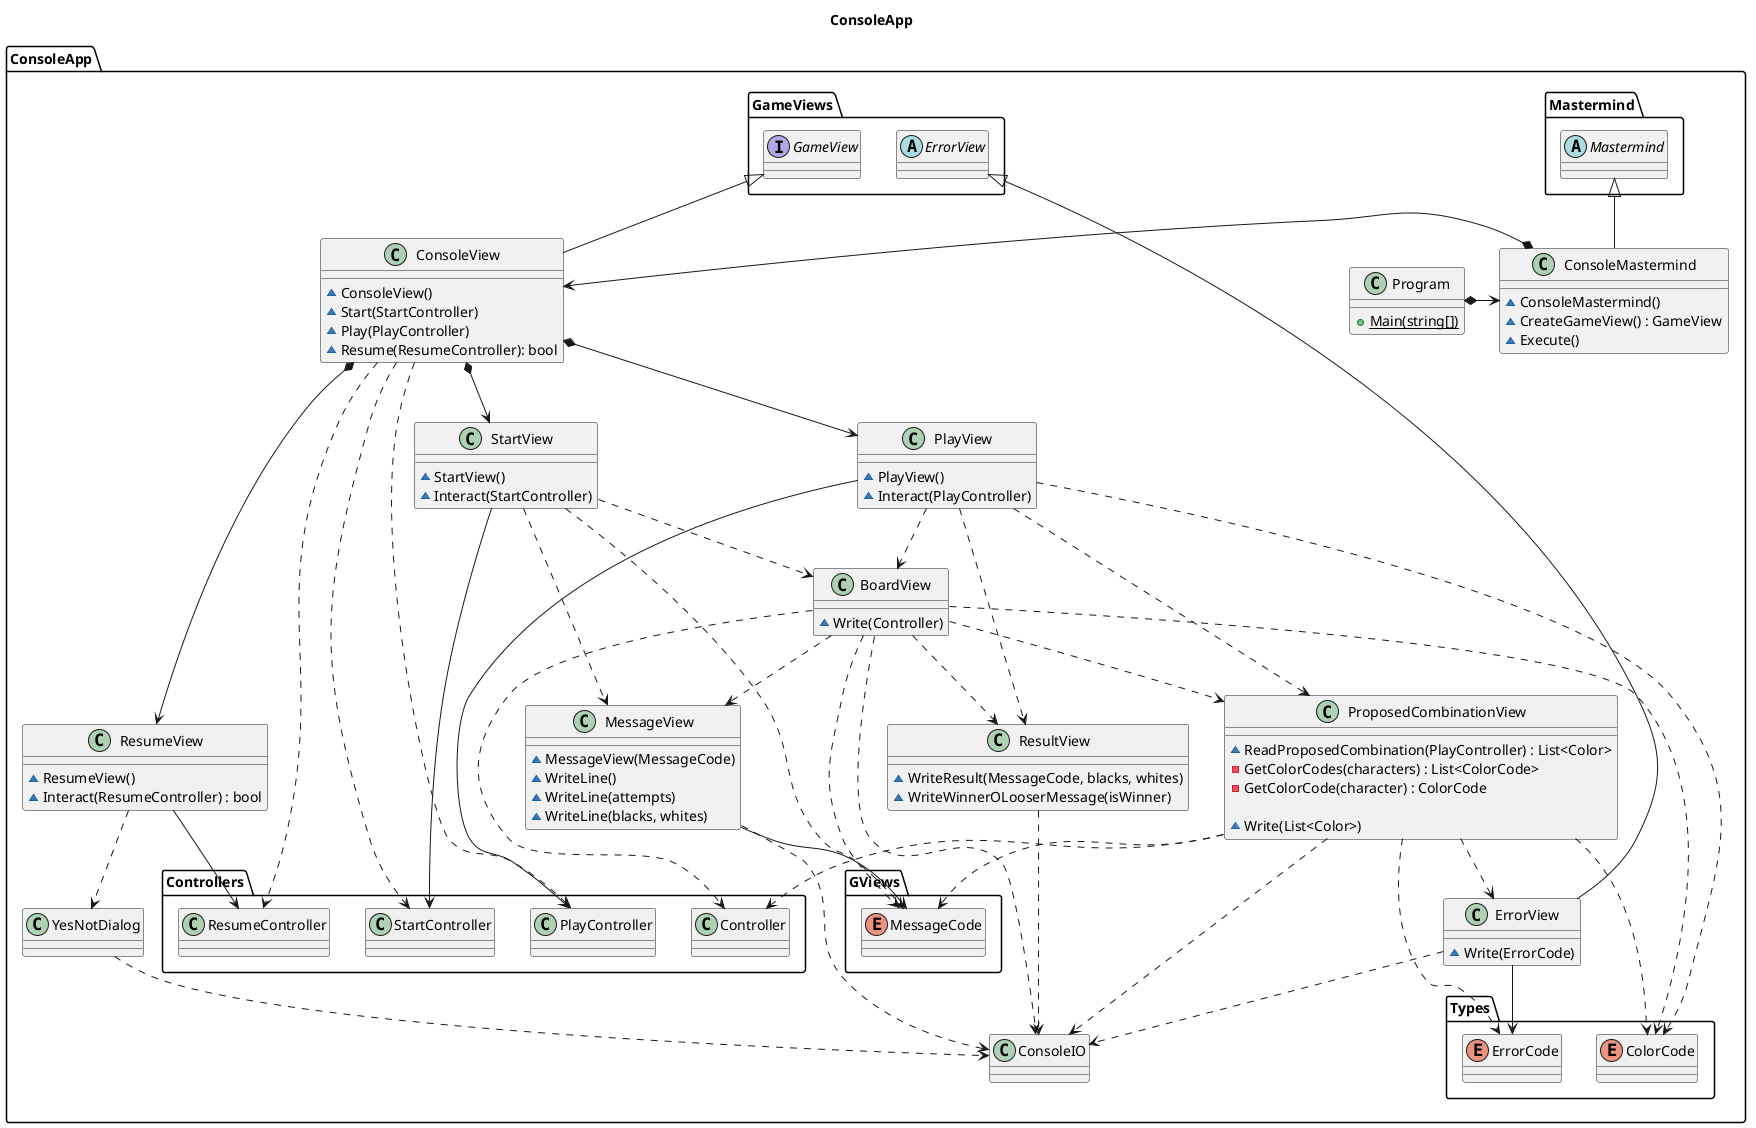 @startuml ConsoleApp
title ConsoleApp
namespace ConsoleApp{
    class Program{
        +{static} Main(string[])
    }
    Program *-right-> ConsoleMastermind

    class ConsoleMastermind{
        ~ConsoleMastermind()
        ~CreateGameView() : GameView
        ~Execute()
    }
    ConsoleMastermind -up-|> Mastermind.Mastermind
    ConsoleMastermind *-right-> ConsoleView

    class ConsoleView{
        ~ConsoleView()
        ~Start(StartController)
        ~Play(PlayController)
        ~Resume(ResumeController): bool
    }
    ConsoleView -up-|> GameViews.GameView
    ConsoleView *--> StartView
    ConsoleView *--> PlayView
    ConsoleView *--> ResumeView
    ConsoleView ...> Controllers.StartController
    ConsoleView ...> Controllers.PlayController
    ConsoleView ...> Controllers.ResumeController

    class StartView{
        ~StartView()
        ~Interact(StartController)
    }
    StartView --> Controllers.StartController
    StartView ..> MessageView
    StartView ..> GViews.MessageCode
    StartView ..> BoardView

    class MessageView{
        ~MessageView(MessageCode)
        ~WriteLine()
        ~WriteLine(attempts)
        ~WriteLine(blacks, whites)
    }
    MessageView --> GViews.MessageCode
    MessageView ..> ConsoleIO

    class BoardView{
        ~Write(Controller)
    }
    BoardView ..> Controllers.Controller
    BoardView ..> MessageView
    BoardView ..> GViews.MessageCode
    BoardView ..> ProposedCombinationView
    BoardView ..> Types.ColorCode
    BoardView ..> ResultView
    BoardView ..> ConsoleIO

    class ProposedCombinationView{
        ~ReadProposedCombination(PlayController) : List<Color>
        -GetColorCodes(characters) : List<ColorCode>
        -GetColorCode(character) : ColorCode
        
        ~Write(List<Color>)
    }
    ProposedCombinationView ..> Controllers.Controller
    ProposedCombinationView ..> GViews.MessageCode
    ProposedCombinationView ..> Types.ColorCode
    ProposedCombinationView ..> Types.ErrorCode    
    ProposedCombinationView ..> ErrorView
    ProposedCombinationView ..> ConsoleIO

    class ErrorView{
        ~Write(ErrorCode)
    }
    ErrorView -up-|> GameViews.ErrorView
    ErrorView --> Types.ErrorCode
    ErrorView ..> ConsoleIO

    class ResultView{
        ~WriteResult(MessageCode, blacks, whites)
        ~WriteWinnerOLooserMessage(isWinner)
    }
    ResultView ..> ConsoleIO

    class PlayView{
        ~PlayView()
        ~Interact(PlayController)
    }
    PlayView --> Controllers.PlayController
    PlayView ..> ProposedCombinationView
    PlayView ..> Types.ColorCode
    PlayView ..> BoardView
    PlayView ..> ResultView

    class ResumeView{
        ~ResumeView()
        ~Interact(ResumeController) : bool
    }
    ResumeView --> Controllers.ResumeController
    ResumeView ..> YesNotDialog

    YesNotDialog ..> ConsoleIO
    enum GViews.MessageCode{}
    enum Types.ErrorCode{}
    enum Types.ColorCode{}

    abstract Mastermind.Mastermind
    interface GameViews.GameView
    abstract GameViews.ErrorView

}
@enduml